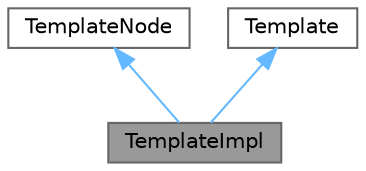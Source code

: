 digraph "TemplateImpl"
{
 // INTERACTIVE_SVG=YES
 // LATEX_PDF_SIZE
  bgcolor="transparent";
  edge [fontname=Helvetica,fontsize=10,labelfontname=Helvetica,labelfontsize=10];
  node [fontname=Helvetica,fontsize=10,shape=box,height=0.2,width=0.4];
  Node1 [label="TemplateImpl",height=0.2,width=0.4,color="gray40", fillcolor="grey60", style="filled", fontcolor="black",tooltip="Internal class representing the implementation of a template."];
  Node2 -> Node1 [dir="back",color="steelblue1",style="solid"];
  Node2 [label="TemplateNode",height=0.2,width=0.4,color="gray40", fillcolor="white", style="filled",URL="$d6/d53/class_template_node.html",tooltip="Base class of all nodes in a template's AST."];
  Node3 -> Node1 [dir="back",color="steelblue1",style="solid"];
  Node3 [label="Template",height=0.2,width=0.4,color="gray40", fillcolor="white", style="filled",URL="$d5/de9/class_template.html",tooltip="Abstract interface for a template."];
}
